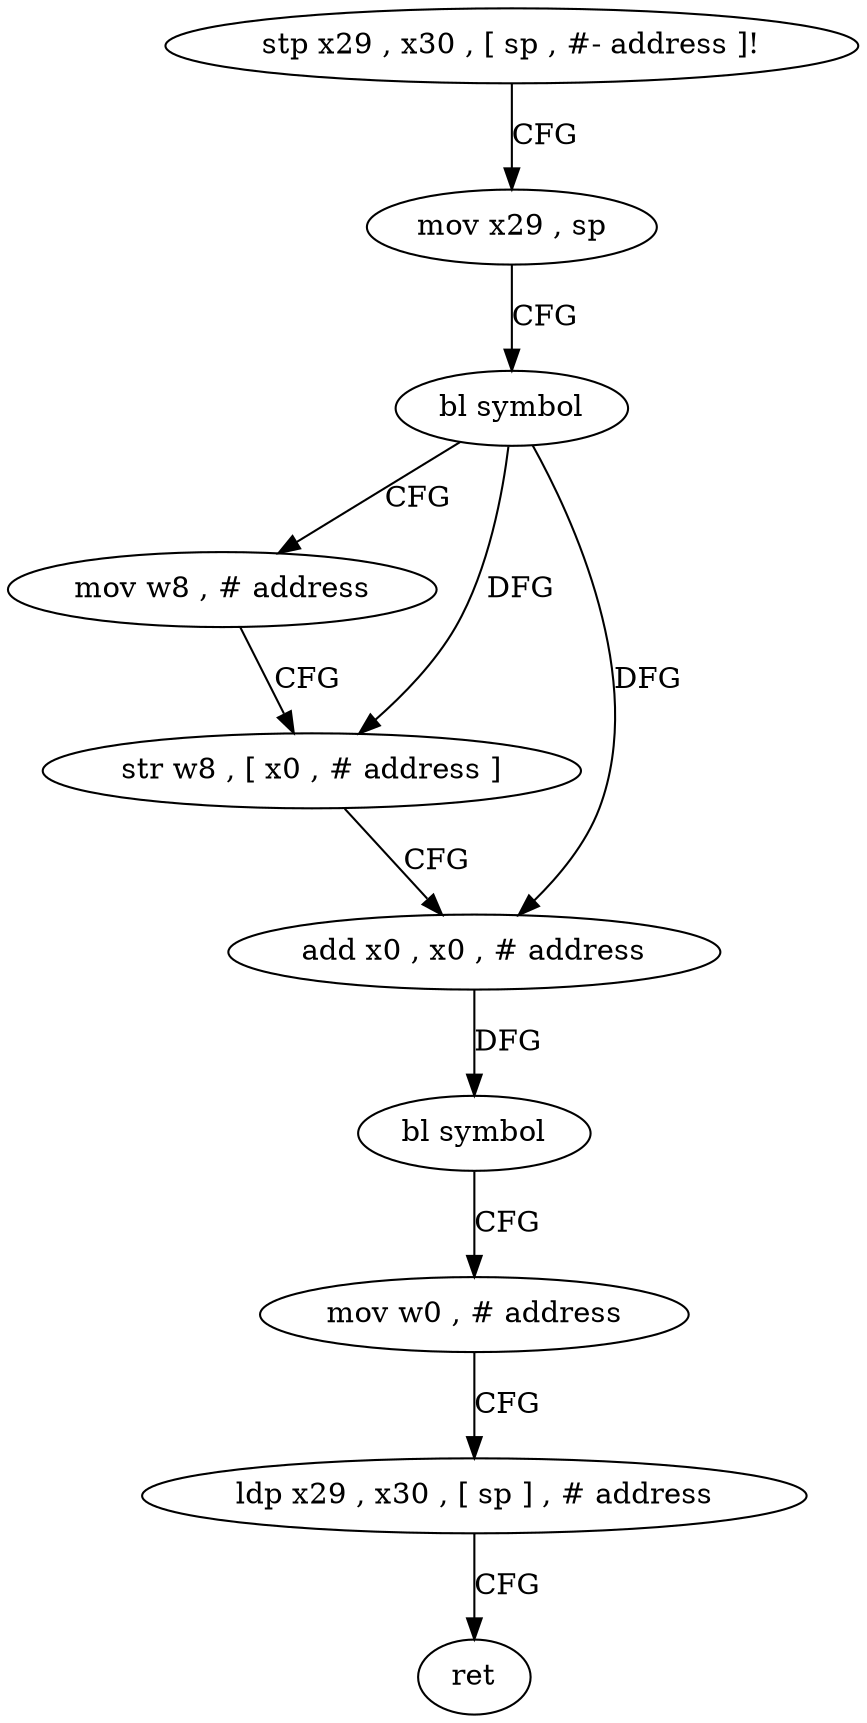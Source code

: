 digraph "func" {
"4242548" [label = "stp x29 , x30 , [ sp , #- address ]!" ]
"4242552" [label = "mov x29 , sp" ]
"4242556" [label = "bl symbol" ]
"4242560" [label = "mov w8 , # address" ]
"4242564" [label = "str w8 , [ x0 , # address ]" ]
"4242568" [label = "add x0 , x0 , # address" ]
"4242572" [label = "bl symbol" ]
"4242576" [label = "mov w0 , # address" ]
"4242580" [label = "ldp x29 , x30 , [ sp ] , # address" ]
"4242584" [label = "ret" ]
"4242548" -> "4242552" [ label = "CFG" ]
"4242552" -> "4242556" [ label = "CFG" ]
"4242556" -> "4242560" [ label = "CFG" ]
"4242556" -> "4242564" [ label = "DFG" ]
"4242556" -> "4242568" [ label = "DFG" ]
"4242560" -> "4242564" [ label = "CFG" ]
"4242564" -> "4242568" [ label = "CFG" ]
"4242568" -> "4242572" [ label = "DFG" ]
"4242572" -> "4242576" [ label = "CFG" ]
"4242576" -> "4242580" [ label = "CFG" ]
"4242580" -> "4242584" [ label = "CFG" ]
}
